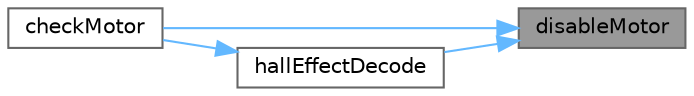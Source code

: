 digraph "disableMotor"
{
 // LATEX_PDF_SIZE
  bgcolor="transparent";
  edge [fontname=Helvetica,fontsize=10,labelfontname=Helvetica,labelfontsize=10];
  node [fontname=Helvetica,fontsize=10,shape=box,height=0.2,width=0.4];
  rankdir="RL";
  Node1 [id="Node000001",label="disableMotor",height=0.2,width=0.4,color="gray40", fillcolor="grey60", style="filled", fontcolor="black",tooltip="Disables Motor Drive by setting enable pin to High."];
  Node1 -> Node2 [id="edge1_Node000001_Node000002",dir="back",color="steelblue1",style="solid",tooltip=" "];
  Node2 [id="Node000002",label="checkMotor",height=0.2,width=0.4,color="grey40", fillcolor="white", style="filled",URL="$group__motor.html#ga8d6f239da630b7b16b0e02a4aaa664f1",tooltip="Poll Hall effect sensors and update motor (fallback method)"];
  Node1 -> Node3 [id="edge2_Node000001_Node000003",dir="back",color="steelblue1",style="solid",tooltip=" "];
  Node3 [id="Node000003",label="hallEffectDecode",height=0.2,width=0.4,color="grey40", fillcolor="white", style="filled",URL="$group__motor.html#ga988a20ffdf02ddb5e1df3a83828494aa",tooltip="Decode Hall effect sensor state and update motor commutation."];
  Node3 -> Node2 [id="edge3_Node000003_Node000002",dir="back",color="steelblue1",style="solid",tooltip=" "];
}
